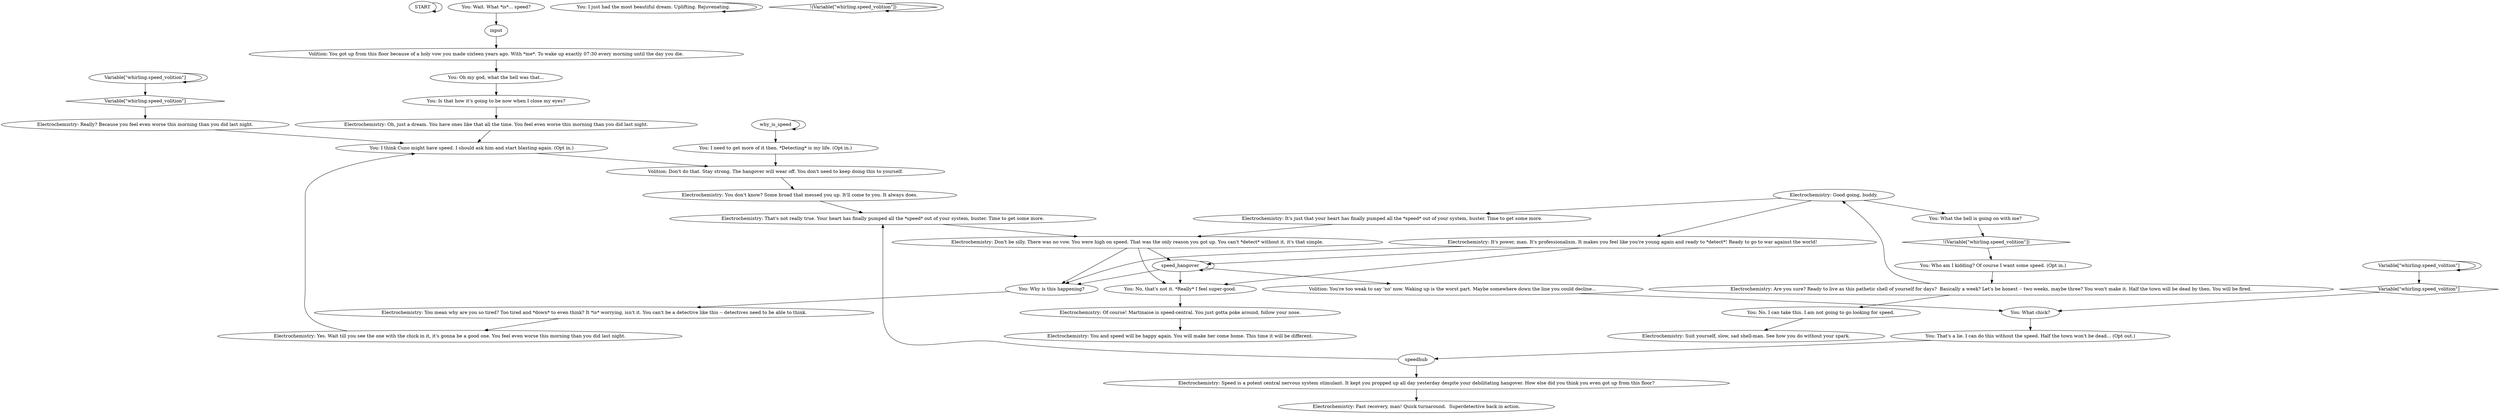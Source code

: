# WHIRLING F2 ORB / speed hangover
# Electrochemistry informs you that you're low on amphetamines in your bloodstream.
# ==================================================
digraph G {
	  0 [label="START"];
	  1 [label="input"];
	  2 [label="Electrochemistry: Speed is a potent central nervous system stimulant. It kept you propped up all day yesterday despite your debilitating hangover. How else did you think you even got up from this floor?"];
	  3 [label="You: What chick?"];
	  4 [label="speed_hangover"];
	  5 [label="You: I need to get more of it then. *Detecting* is my life. (Opt in.)"];
	  6 [label="You: No, that's not it. *Really* I feel super-good."];
	  7 [label="You: No. I can take this. I am not going to go looking for speed."];
	  8 [label="You: Who am I kidding? Of course I want some speed. (Opt in.)"];
	  9 [label="Electrochemistry: It's power, man. It's professionalism. It makes you feel like you're young again and ready to *detect*! Ready to go to war against the world!"];
	  10 [label="You: Is that how it's going to be now when I close my eyes?"];
	  11 [label="Electrochemistry: Oh, just a dream. You have ones like that all the time. You feel even worse this morning than you did last night."];
	  12 [label="Electrochemistry: Yes. Wait till you see the one with the chick in it, it's gonna be a good one. You feel even worse this morning than you did last night."];
	  13 [label="why_is_speed"];
	  14 [label="You: Why is this happening?"];
	  15 [label="You: I think Cuno might have speed. I should ask him and start blasting again. (Opt in.)"];
	  16 [label="speedhub"];
	  17 [label="Electrochemistry: Suit yourself, slow, sad shell-man. See how you do without your spark."];
	  18 [label="Electrochemistry: Are you sure? Ready to live as this pathetic shell of yourself for days?  Basically a week? Let's be honest -- two weeks, maybe three? You won't make it. Half the town will be dead by then. You will be fired."];
	  19 [label="Electrochemistry: Fast recovery, man! Quick turnaround.  Superdetective back in action."];
	  20 [label="Variable[\"whirling.speed_volition\"]"];
	  21 [label="Variable[\"whirling.speed_volition\"]", shape=diamond];
	  22 [label="!(Variable[\"whirling.speed_volition\"])", shape=diamond];
	  23 [label="Electrochemistry: You mean why are you so tired? Too tired and *down* to even think? It *is* worrying, isn't it. You can't be a detective like this -- detectives need to be able to think."];
	  24 [label="Electrochemistry: It's just that your heart has finally pumped all the *speed* out of your system, buster. Time to get some more."];
	  25 [label="You: Oh my god, what the hell was that..."];
	  26 [label="Electrochemistry: Don't be silly. There was no vow. You were high on speed. That was the only reason you got up. You can't *detect* without it, it's that simple."];
	  27 [label="Volition: Don't do that. Stay strong. The hangover will wear off. You don't need to keep doing this to yourself."];
	  28 [label="Electrochemistry: Of course! Martinaise is speed-central. You just gotta poke around, follow your nose."];
	  29 [label="Electrochemistry: That's not really true. Your heart has finally pumped all the *speed* out of your system, buster. Time to get some more."];
	  30 [label="You: What the hell is going on with me?"];
	  31 [label="You: I just had the most beautiful dream. Uplifting. Rejuvenating."];
	  32 [label="Electrochemistry: Really? Because you feel even worse this morning than you did last night."];
	  33 [label="Volition: You got up from this floor because of a holy vow you made sixteen years ago. With *me*. To wake up exactly 07:30 every morning until the day you die."];
	  34 [label="Electrochemistry: Good going, buddy."];
	  35 [label="You: That's a lie. I can do this without the speed. Half the town won't be dead... (Opt out.)"];
	  36 [label="Electrochemistry: You don't know? Some broad that messed you up. It'll come to you. It always does."];
	  37 [label="Variable[\"whirling.speed_volition\"]"];
	  38 [label="Variable[\"whirling.speed_volition\"]", shape=diamond];
	  39 [label="!(Variable[\"whirling.speed_volition\"])", shape=diamond];
	  40 [label="Volition: You're too weak to say 'no' now. Waking up is the worst part. Maybe somewhere down the line you could decline..."];
	  41 [label="You: Wait. What *is*... speed?"];
	  42 [label="Electrochemistry: You and speed will be happy again. You will make her come home. This time it will be different."];
	  0 -> 0
	  1 -> 33
	  2 -> 19
	  3 -> 35
	  4 -> 40
	  4 -> 4
	  4 -> 14
	  4 -> 6
	  5 -> 27
	  6 -> 28
	  7 -> 17
	  8 -> 18
	  9 -> 4
	  9 -> 14
	  9 -> 6
	  10 -> 11
	  11 -> 15
	  12 -> 15
	  13 -> 5
	  13 -> 13
	  14 -> 23
	  15 -> 27
	  16 -> 2
	  16 -> 29
	  18 -> 34
	  18 -> 7
	  20 -> 20
	  20 -> 21
	  21 -> 32
	  22 -> 8
	  23 -> 12
	  24 -> 26
	  25 -> 10
	  26 -> 4
	  26 -> 14
	  26 -> 6
	  27 -> 36
	  28 -> 42
	  29 -> 26
	  30 -> 22
	  31 -> 31
	  32 -> 15
	  33 -> 25
	  34 -> 24
	  34 -> 9
	  34 -> 30
	  35 -> 16
	  36 -> 29
	  37 -> 37
	  37 -> 38
	  38 -> 3
	  39 -> 39
	  40 -> 3
	  41 -> 1
}


